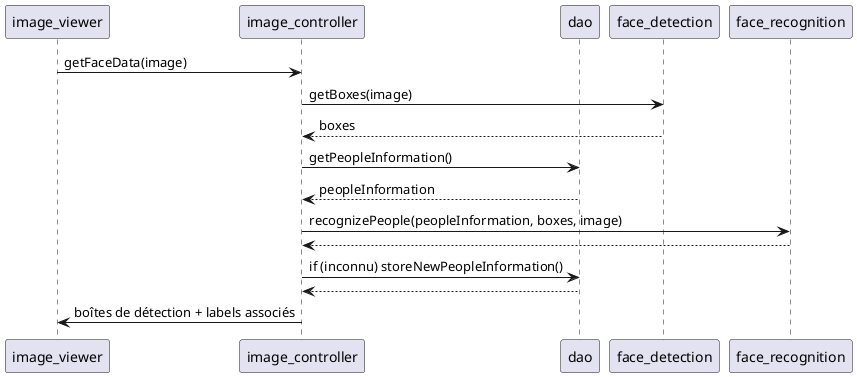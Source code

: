 @startuml

participant image_viewer
participant image_controller
participant dao
participant face_detection
participant face_recognition

image_viewer -> image_controller : getFaceData(image)

image_controller -> face_detection : getBoxes(image)
return boxes

image_controller -> dao : getPeopleInformation()
return peopleInformation

image_controller -> face_recognition : recognizePeople(peopleInformation, boxes, image)
return

image_controller -> dao : if (inconnu) storeNewPeopleInformation()
return

image_controller -> image_viewer : boîtes de détection + labels associés


@enduml
